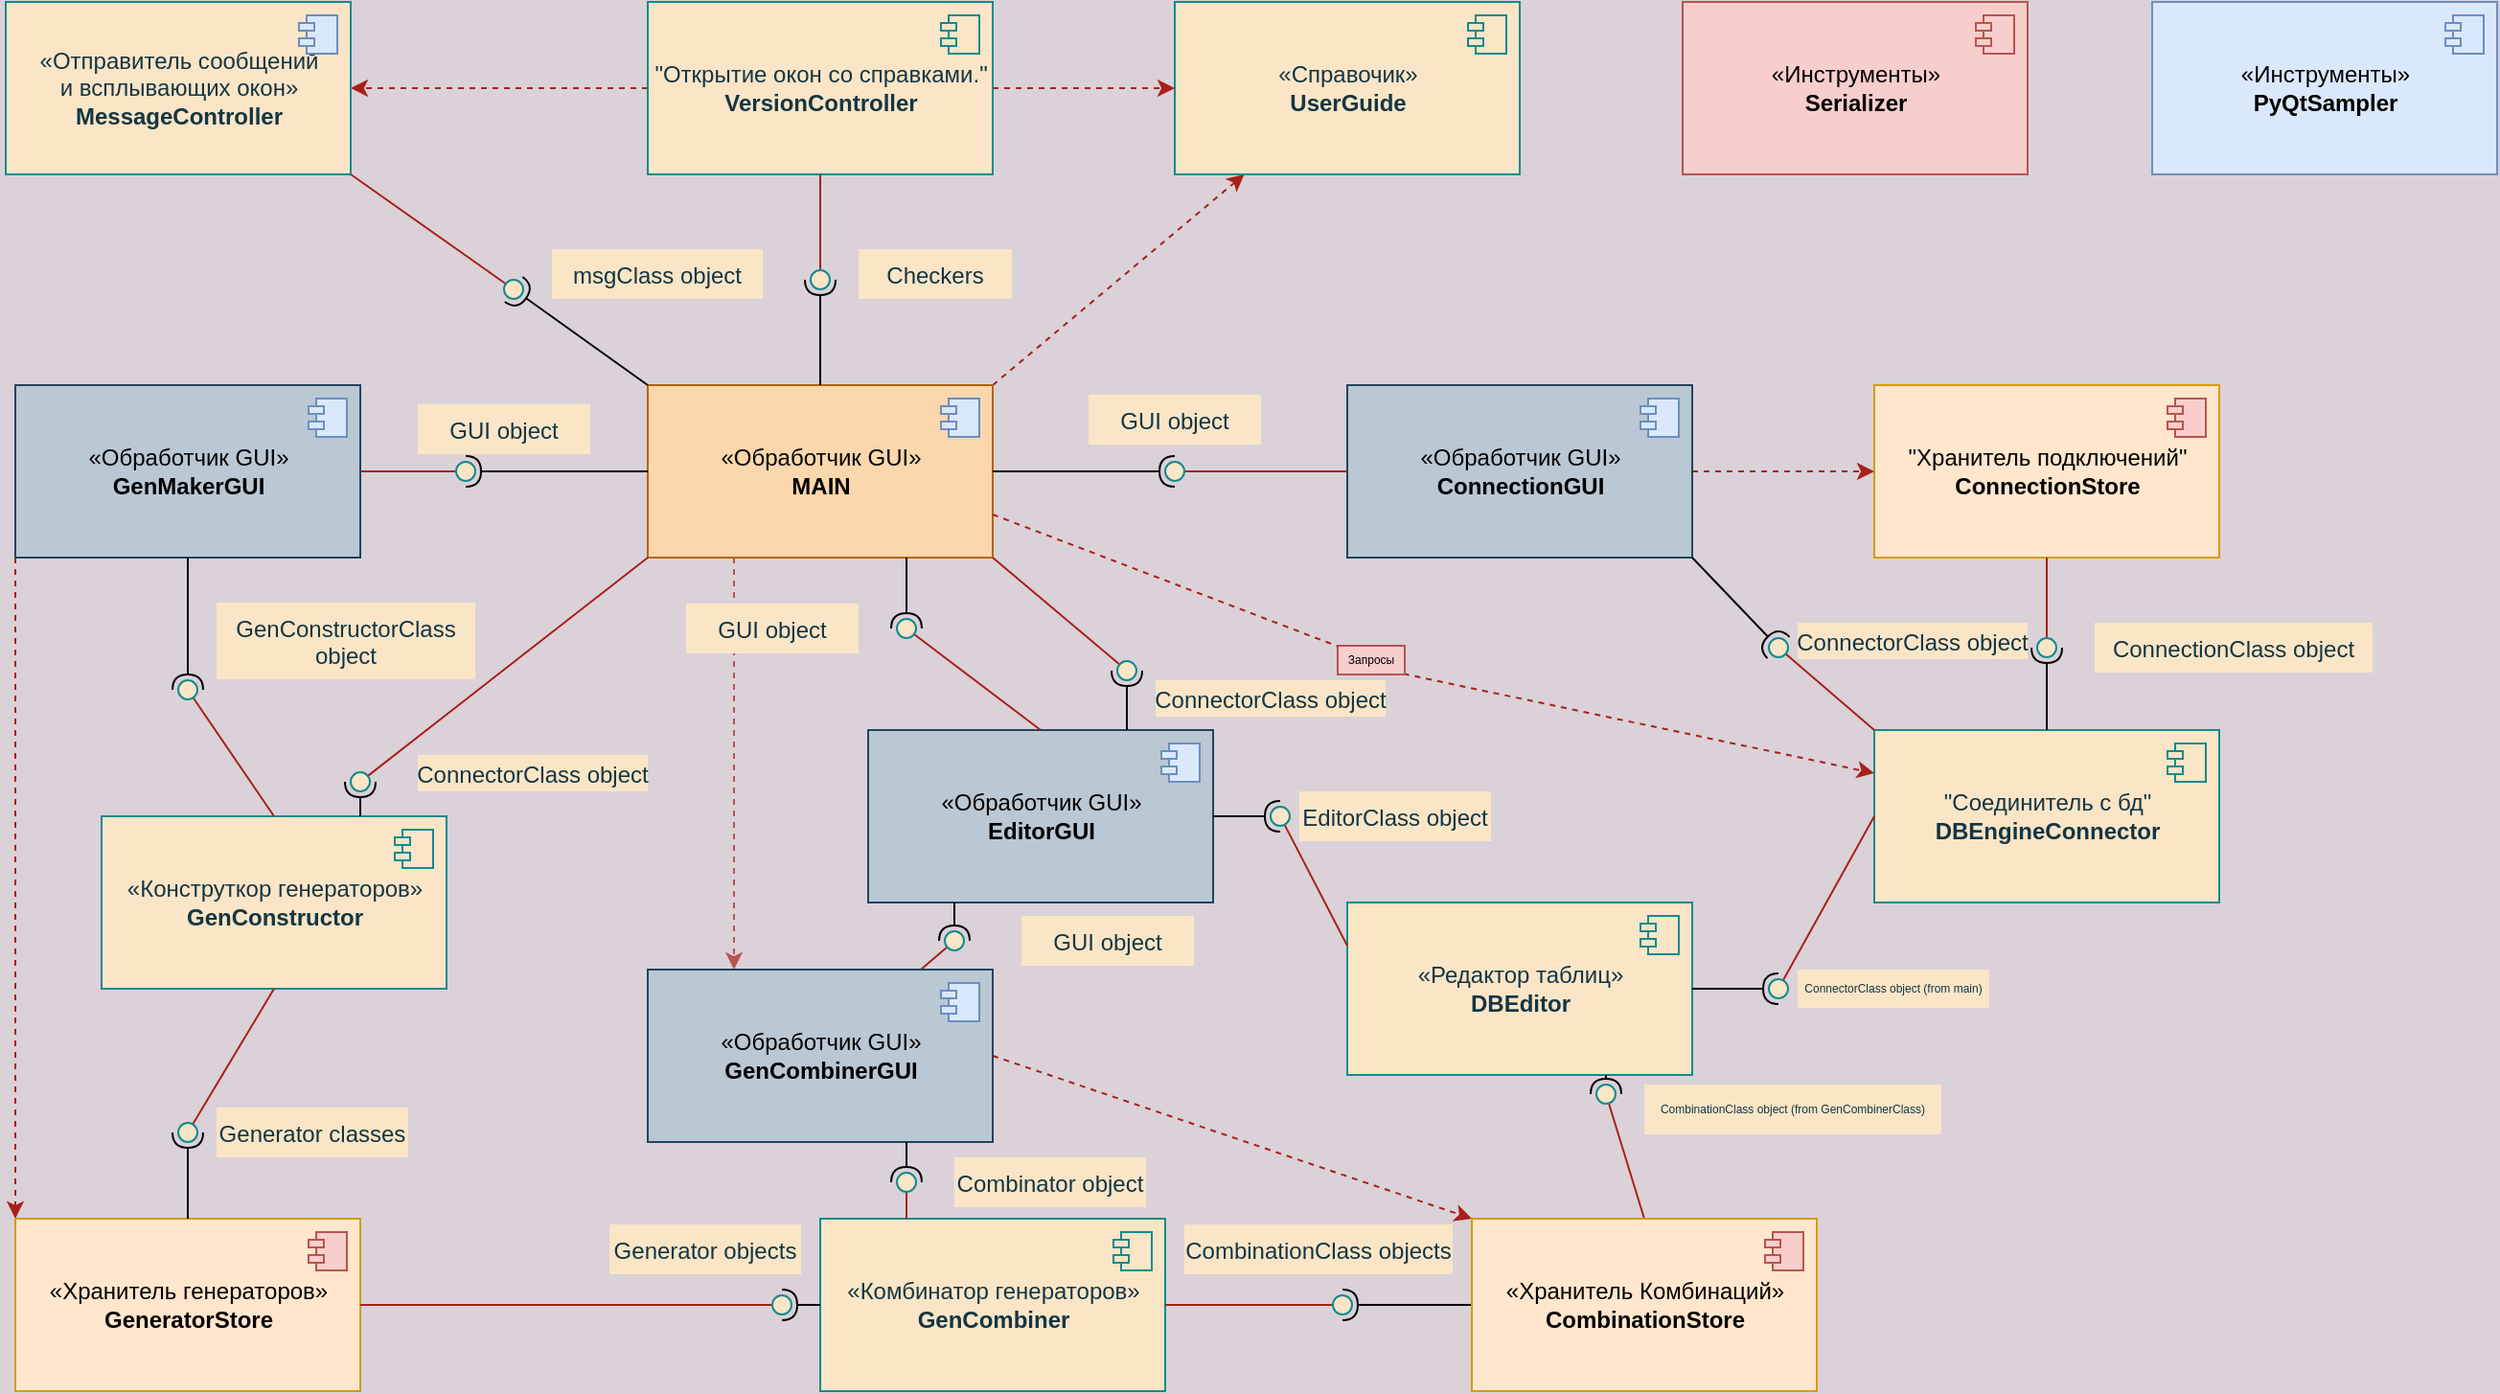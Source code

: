 <mxfile version="19.0.3" type="device"><diagram id="C5RBs43oDa-KdzZeNtuy" name="Page-1"><mxGraphModel dx="2666" dy="911" grid="1" gridSize="5" guides="1" tooltips="1" connect="1" arrows="1" fold="1" page="1" pageScale="1" pageWidth="1169" pageHeight="827" background="#DAD2D8" math="0" shadow="0"><root><mxCell id="WIyWlLk6GJQsqaUBKTNV-0"/><mxCell id="WIyWlLk6GJQsqaUBKTNV-1" parent="WIyWlLk6GJQsqaUBKTNV-0"/><mxCell id="8KWRjLrC3s_CBurPXDUP-26" style="rounded=0;sketch=0;orthogonalLoop=1;jettySize=auto;html=1;exitX=1;exitY=0;exitDx=0;exitDy=0;fontColor=#143642;strokeColor=#A8201A;fillColor=#FAE5C7;dashed=1;" parent="WIyWlLk6GJQsqaUBKTNV-1" source="8KWRjLrC3s_CBurPXDUP-9" target="8KWRjLrC3s_CBurPXDUP-11" edge="1"><mxGeometry relative="1" as="geometry"/></mxCell><mxCell id="gj3i1yjvjjysHVqCglUg-0" style="edgeStyle=orthogonalEdgeStyle;rounded=0;orthogonalLoop=1;jettySize=auto;html=1;exitX=0.25;exitY=1;exitDx=0;exitDy=0;entryX=0.25;entryY=0;entryDx=0;entryDy=0;fontSize=6;fillColor=#f8cecc;strokeColor=#b85450;dashed=1;" edge="1" parent="WIyWlLk6GJQsqaUBKTNV-1" source="8KWRjLrC3s_CBurPXDUP-9" target="8KWRjLrC3s_CBurPXDUP-79"><mxGeometry relative="1" as="geometry"/></mxCell><mxCell id="8KWRjLrC3s_CBurPXDUP-9" value="«Обработчик GUI»&lt;br&gt;&lt;b&gt;MAIN&lt;/b&gt;" style="html=1;dropTarget=0;rounded=0;sketch=0;strokeColor=#b46504;fillColor=#fad7ac;" parent="WIyWlLk6GJQsqaUBKTNV-1" vertex="1"><mxGeometry x="-245" y="655" width="180" height="90" as="geometry"/></mxCell><mxCell id="8KWRjLrC3s_CBurPXDUP-10" value="" style="shape=module;jettyWidth=8;jettyHeight=4;rounded=0;sketch=0;strokeColor=#6c8ebf;fillColor=#dae8fc;" parent="8KWRjLrC3s_CBurPXDUP-9" vertex="1"><mxGeometry x="1" width="20" height="20" relative="1" as="geometry"><mxPoint x="-27" y="7" as="offset"/></mxGeometry></mxCell><mxCell id="8KWRjLrC3s_CBurPXDUP-11" value="«Справочик»&lt;br&gt;&lt;b&gt;UserGuide&lt;/b&gt;" style="html=1;dropTarget=0;rounded=0;sketch=0;fontColor=#143642;strokeColor=#0F8B8D;fillColor=#FAE5C7;" parent="WIyWlLk6GJQsqaUBKTNV-1" vertex="1"><mxGeometry x="30" y="455" width="180" height="90" as="geometry"/></mxCell><mxCell id="8KWRjLrC3s_CBurPXDUP-12" value="" style="shape=module;jettyWidth=8;jettyHeight=4;rounded=0;sketch=0;fontColor=#143642;strokeColor=#0F8B8D;fillColor=#FAE5C7;" parent="8KWRjLrC3s_CBurPXDUP-11" vertex="1"><mxGeometry x="1" width="20" height="20" relative="1" as="geometry"><mxPoint x="-27" y="7" as="offset"/></mxGeometry></mxCell><mxCell id="8KWRjLrC3s_CBurPXDUP-17" style="edgeStyle=orthogonalEdgeStyle;curved=0;rounded=0;sketch=0;orthogonalLoop=1;jettySize=auto;html=1;exitX=1;exitY=0.5;exitDx=0;exitDy=0;fontColor=#143642;strokeColor=#A8201A;fillColor=#FAE5C7;dashed=1;" parent="WIyWlLk6GJQsqaUBKTNV-1" source="8KWRjLrC3s_CBurPXDUP-13" target="8KWRjLrC3s_CBurPXDUP-11" edge="1"><mxGeometry relative="1" as="geometry"/></mxCell><mxCell id="x6K7uP4n8uU-EYq22ysM-18" style="sketch=0;orthogonalLoop=1;jettySize=auto;html=1;exitX=0;exitY=0.5;exitDx=0;exitDy=0;fontColor=#143642;strokeColor=#A8201A;fillColor=#FAE5C7;entryX=1;entryY=0.5;entryDx=0;entryDy=0;dashed=1;" parent="WIyWlLk6GJQsqaUBKTNV-1" source="8KWRjLrC3s_CBurPXDUP-13" target="x6K7uP4n8uU-EYq22ysM-8" edge="1"><mxGeometry relative="1" as="geometry"><mxPoint x="-330" y="520" as="targetPoint"/></mxGeometry></mxCell><mxCell id="8KWRjLrC3s_CBurPXDUP-13" value="&quot;Открытие окон со справками.&quot;&lt;br&gt;&lt;b&gt;VersionController&lt;/b&gt;" style="html=1;dropTarget=0;rounded=0;sketch=0;fontColor=#143642;strokeColor=#0F8B8D;fillColor=#FAE5C7;" parent="WIyWlLk6GJQsqaUBKTNV-1" vertex="1"><mxGeometry x="-245" y="455" width="180" height="90" as="geometry"/></mxCell><mxCell id="8KWRjLrC3s_CBurPXDUP-14" value="" style="shape=module;jettyWidth=8;jettyHeight=4;rounded=0;sketch=0;fontColor=#143642;strokeColor=#0F8B8D;fillColor=#FAE5C7;" parent="8KWRjLrC3s_CBurPXDUP-13" vertex="1"><mxGeometry x="1" width="20" height="20" relative="1" as="geometry"><mxPoint x="-27" y="7" as="offset"/></mxGeometry></mxCell><mxCell id="8KWRjLrC3s_CBurPXDUP-15" value="&quot;Хранитель подключений&quot;&lt;br&gt;&lt;b&gt;ConnectionStore&lt;/b&gt;" style="html=1;dropTarget=0;rounded=0;sketch=0;strokeColor=#d79b00;fillColor=#ffe6cc;" parent="WIyWlLk6GJQsqaUBKTNV-1" vertex="1"><mxGeometry x="395" y="655" width="180" height="90" as="geometry"/></mxCell><mxCell id="8KWRjLrC3s_CBurPXDUP-16" value="" style="shape=module;jettyWidth=8;jettyHeight=4;rounded=0;sketch=0;strokeColor=#b85450;fillColor=#f8cecc;" parent="8KWRjLrC3s_CBurPXDUP-15" vertex="1"><mxGeometry x="1" width="20" height="20" relative="1" as="geometry"><mxPoint x="-27" y="7" as="offset"/></mxGeometry></mxCell><mxCell id="8KWRjLrC3s_CBurPXDUP-22" value="" style="rounded=0;orthogonalLoop=1;jettySize=auto;html=1;endArrow=none;endFill=0;sketch=0;sourcePerimeterSpacing=0;targetPerimeterSpacing=0;fontColor=#143642;strokeColor=#A8201A;fillColor=#FAE5C7;curved=0;exitX=0.5;exitY=1;exitDx=0;exitDy=0;" parent="WIyWlLk6GJQsqaUBKTNV-1" source="8KWRjLrC3s_CBurPXDUP-13" target="8KWRjLrC3s_CBurPXDUP-24" edge="1"><mxGeometry relative="1" as="geometry"><mxPoint x="-180" y="590" as="sourcePoint"/></mxGeometry></mxCell><mxCell id="8KWRjLrC3s_CBurPXDUP-23" value="" style="rounded=0;orthogonalLoop=1;jettySize=auto;html=1;endArrow=halfCircle;endFill=0;entryX=0.5;entryY=0.5;endSize=6;strokeWidth=1;sketch=0;fontColor=#143642;fillColor=#FAE5C7;curved=0;" parent="WIyWlLk6GJQsqaUBKTNV-1" source="8KWRjLrC3s_CBurPXDUP-9" target="8KWRjLrC3s_CBurPXDUP-24" edge="1"><mxGeometry relative="1" as="geometry"><mxPoint x="-140" y="590" as="sourcePoint"/></mxGeometry></mxCell><mxCell id="8KWRjLrC3s_CBurPXDUP-24" value="" style="ellipse;whiteSpace=wrap;html=1;align=center;aspect=fixed;resizable=0;points=[];outlineConnect=0;sketch=0;rounded=0;fontColor=#143642;strokeColor=#0F8B8D;fillColor=#FAE5C7;" parent="WIyWlLk6GJQsqaUBKTNV-1" vertex="1"><mxGeometry x="-160" y="595" width="10" height="10" as="geometry"/></mxCell><mxCell id="8KWRjLrC3s_CBurPXDUP-25" value="Checkers" style="text;align=center;fontStyle=0;verticalAlign=middle;spacingLeft=3;spacingRight=3;strokeColor=none;rotatable=0;points=[[0,0.5],[1,0.5]];portConstraint=eastwest;rounded=0;sketch=0;fontColor=#143642;fillColor=#FAE5C7;" parent="WIyWlLk6GJQsqaUBKTNV-1" vertex="1"><mxGeometry x="-135" y="584" width="80" height="26" as="geometry"/></mxCell><mxCell id="8KWRjLrC3s_CBurPXDUP-30" value="ConnectionClass object" style="text;align=center;fontStyle=0;verticalAlign=middle;spacingLeft=3;spacingRight=3;strokeColor=none;rotatable=0;points=[[0,0.5],[1,0.5]];portConstraint=eastwest;rounded=0;sketch=0;fontColor=#143642;fillColor=#FAE5C7;" parent="WIyWlLk6GJQsqaUBKTNV-1" vertex="1"><mxGeometry x="510" y="779" width="145" height="26" as="geometry"/></mxCell><mxCell id="8KWRjLrC3s_CBurPXDUP-31" value="&quot;Соединитель с бд&quot;&lt;br&gt;&lt;b&gt;DBEngineConnector&lt;br&gt;&lt;/b&gt;" style="html=1;dropTarget=0;rounded=0;sketch=0;fontColor=#143642;strokeColor=#0F8B8D;fillColor=#FAE5C7;" parent="WIyWlLk6GJQsqaUBKTNV-1" vertex="1"><mxGeometry x="395" y="835" width="180" height="90" as="geometry"/></mxCell><mxCell id="8KWRjLrC3s_CBurPXDUP-32" value="" style="shape=module;jettyWidth=8;jettyHeight=4;rounded=0;sketch=0;fontColor=#143642;strokeColor=#0F8B8D;fillColor=#FAE5C7;" parent="8KWRjLrC3s_CBurPXDUP-31" vertex="1"><mxGeometry x="1" width="20" height="20" relative="1" as="geometry"><mxPoint x="-27" y="7" as="offset"/></mxGeometry></mxCell><mxCell id="8KWRjLrC3s_CBurPXDUP-42" style="edgeStyle=none;shape=connector;rounded=0;sketch=0;orthogonalLoop=1;jettySize=auto;html=1;exitX=1;exitY=0.5;exitDx=0;exitDy=0;labelBackgroundColor=default;fontFamily=Helvetica;fontSize=11;fontColor=#143642;endArrow=classic;strokeColor=#A8201A;fillColor=#FAE5C7;dashed=1;" parent="WIyWlLk6GJQsqaUBKTNV-1" source="8KWRjLrC3s_CBurPXDUP-34" target="8KWRjLrC3s_CBurPXDUP-15" edge="1"><mxGeometry relative="1" as="geometry"/></mxCell><mxCell id="8KWRjLrC3s_CBurPXDUP-34" value="«Обработчик GUI»&lt;br&gt;&lt;b&gt;ConnectionGUI&lt;/b&gt;" style="html=1;dropTarget=0;rounded=0;sketch=0;strokeColor=#23445d;fillColor=#bac8d3;" parent="WIyWlLk6GJQsqaUBKTNV-1" vertex="1"><mxGeometry x="120" y="655" width="180" height="90" as="geometry"/></mxCell><mxCell id="8KWRjLrC3s_CBurPXDUP-35" value="" style="shape=module;jettyWidth=8;jettyHeight=4;rounded=0;sketch=0;strokeColor=#6c8ebf;fillColor=#dae8fc;" parent="8KWRjLrC3s_CBurPXDUP-34" vertex="1"><mxGeometry x="1" width="20" height="20" relative="1" as="geometry"><mxPoint x="-27" y="7" as="offset"/></mxGeometry></mxCell><mxCell id="8KWRjLrC3s_CBurPXDUP-39" value="" style="rounded=0;orthogonalLoop=1;jettySize=auto;html=1;endArrow=none;endFill=0;sketch=0;sourcePerimeterSpacing=0;targetPerimeterSpacing=0;labelBackgroundColor=default;fontFamily=Helvetica;fontSize=11;fontColor=#143642;strokeColor=#A8201A;fillColor=#FAE5C7;shape=connector;exitX=0.5;exitY=1;exitDx=0;exitDy=0;" parent="WIyWlLk6GJQsqaUBKTNV-1" source="8KWRjLrC3s_CBurPXDUP-15" target="8KWRjLrC3s_CBurPXDUP-41" edge="1"><mxGeometry relative="1" as="geometry"><mxPoint x="460" y="790" as="sourcePoint"/></mxGeometry></mxCell><mxCell id="8KWRjLrC3s_CBurPXDUP-40" value="" style="rounded=0;orthogonalLoop=1;jettySize=auto;html=1;endArrow=halfCircle;endFill=0;entryX=0.5;entryY=0.5;endSize=6;strokeWidth=1;sketch=0;labelBackgroundColor=default;fontFamily=Helvetica;fontSize=11;fontColor=#143642;fillColor=#FAE5C7;shape=connector;exitX=0.5;exitY=0;exitDx=0;exitDy=0;" parent="WIyWlLk6GJQsqaUBKTNV-1" source="8KWRjLrC3s_CBurPXDUP-31" target="8KWRjLrC3s_CBurPXDUP-41" edge="1"><mxGeometry relative="1" as="geometry"><mxPoint x="505" y="792" as="sourcePoint"/></mxGeometry></mxCell><mxCell id="8KWRjLrC3s_CBurPXDUP-41" value="" style="ellipse;whiteSpace=wrap;html=1;align=center;aspect=fixed;resizable=0;points=[];outlineConnect=0;sketch=0;rounded=0;fontFamily=Helvetica;fontSize=11;fontColor=#143642;strokeColor=#0F8B8D;fillColor=#FAE5C7;" parent="WIyWlLk6GJQsqaUBKTNV-1" vertex="1"><mxGeometry x="480" y="787" width="10" height="10" as="geometry"/></mxCell><mxCell id="8KWRjLrC3s_CBurPXDUP-43" value="" style="rounded=0;orthogonalLoop=1;jettySize=auto;html=1;endArrow=none;endFill=0;sketch=0;sourcePerimeterSpacing=0;targetPerimeterSpacing=0;labelBackgroundColor=default;fontFamily=Helvetica;fontSize=11;fontColor=#143642;strokeColor=#A8201A;fillColor=#FAE5C7;shape=connector;exitX=0;exitY=0;exitDx=0;exitDy=0;" parent="WIyWlLk6GJQsqaUBKTNV-1" source="8KWRjLrC3s_CBurPXDUP-31" target="8KWRjLrC3s_CBurPXDUP-45" edge="1"><mxGeometry relative="1" as="geometry"><mxPoint x="310" y="880" as="sourcePoint"/></mxGeometry></mxCell><mxCell id="8KWRjLrC3s_CBurPXDUP-44" value="" style="rounded=0;orthogonalLoop=1;jettySize=auto;html=1;endArrow=halfCircle;endFill=0;entryX=0.5;entryY=0.5;endSize=6;strokeWidth=1;sketch=0;labelBackgroundColor=default;fontFamily=Helvetica;fontSize=11;fontColor=#143642;fillColor=#FAE5C7;shape=connector;exitX=1;exitY=1;exitDx=0;exitDy=0;" parent="WIyWlLk6GJQsqaUBKTNV-1" source="8KWRjLrC3s_CBurPXDUP-34" target="8KWRjLrC3s_CBurPXDUP-45" edge="1"><mxGeometry relative="1" as="geometry"><mxPoint x="310" y="840" as="sourcePoint"/></mxGeometry></mxCell><mxCell id="8KWRjLrC3s_CBurPXDUP-45" value="" style="ellipse;whiteSpace=wrap;html=1;align=center;aspect=fixed;resizable=0;points=[];outlineConnect=0;sketch=0;rounded=0;fontFamily=Helvetica;fontSize=11;fontColor=#143642;strokeColor=#0F8B8D;fillColor=#FAE5C7;" parent="WIyWlLk6GJQsqaUBKTNV-1" vertex="1"><mxGeometry x="340" y="787" width="10" height="10" as="geometry"/></mxCell><mxCell id="8KWRjLrC3s_CBurPXDUP-46" value="ConnectorClass object" style="text;align=center;fontStyle=0;verticalAlign=middle;spacingLeft=3;spacingRight=3;strokeColor=none;rotatable=0;points=[[0,0.5],[1,0.5]];portConstraint=eastwest;rounded=0;sketch=0;fontColor=#143642;fillColor=#FAE5C7;" parent="WIyWlLk6GJQsqaUBKTNV-1" vertex="1"><mxGeometry x="355" y="779" width="120" height="19" as="geometry"/></mxCell><mxCell id="8KWRjLrC3s_CBurPXDUP-47" value="" style="rounded=0;orthogonalLoop=1;jettySize=auto;html=1;endArrow=none;endFill=0;sketch=0;sourcePerimeterSpacing=0;targetPerimeterSpacing=0;labelBackgroundColor=default;fontFamily=Helvetica;fontSize=11;fontColor=#143642;strokeColor=#A8201A;fillColor=#FAE5C7;shape=connector;exitX=0;exitY=0.5;exitDx=0;exitDy=0;" parent="WIyWlLk6GJQsqaUBKTNV-1" source="8KWRjLrC3s_CBurPXDUP-34" target="8KWRjLrC3s_CBurPXDUP-49" edge="1"><mxGeometry relative="1" as="geometry"><mxPoint x="85" y="705" as="sourcePoint"/></mxGeometry></mxCell><mxCell id="8KWRjLrC3s_CBurPXDUP-48" value="" style="rounded=0;orthogonalLoop=1;jettySize=auto;html=1;endArrow=halfCircle;endFill=0;entryX=0.5;entryY=0.5;endSize=6;strokeWidth=1;sketch=0;labelBackgroundColor=default;fontFamily=Helvetica;fontSize=11;fontColor=#143642;fillColor=#FAE5C7;shape=connector;exitX=1;exitY=0.5;exitDx=0;exitDy=0;" parent="WIyWlLk6GJQsqaUBKTNV-1" source="8KWRjLrC3s_CBurPXDUP-9" target="8KWRjLrC3s_CBurPXDUP-49" edge="1"><mxGeometry relative="1" as="geometry"><mxPoint x="-35" y="695" as="sourcePoint"/></mxGeometry></mxCell><mxCell id="8KWRjLrC3s_CBurPXDUP-49" value="" style="ellipse;whiteSpace=wrap;html=1;align=center;aspect=fixed;resizable=0;points=[];outlineConnect=0;sketch=0;rounded=0;fontFamily=Helvetica;fontSize=11;fontColor=#143642;strokeColor=#0F8B8D;fillColor=#FAE5C7;" parent="WIyWlLk6GJQsqaUBKTNV-1" vertex="1"><mxGeometry x="25" y="695" width="10" height="10" as="geometry"/></mxCell><mxCell id="8KWRjLrC3s_CBurPXDUP-50" value="GUI object" style="text;align=center;fontStyle=0;verticalAlign=middle;spacingLeft=3;spacingRight=3;strokeColor=none;rotatable=0;points=[[0,0.5],[1,0.5]];portConstraint=eastwest;rounded=0;sketch=0;fontColor=#143642;fillColor=#FAE5C7;" parent="WIyWlLk6GJQsqaUBKTNV-1" vertex="1"><mxGeometry x="-15" y="660" width="90" height="26" as="geometry"/></mxCell><mxCell id="8KWRjLrC3s_CBurPXDUP-141" style="edgeStyle=none;rounded=0;sketch=0;orthogonalLoop=1;jettySize=auto;html=1;exitX=0.981;exitY=0.978;exitDx=0;exitDy=0;entryX=0;entryY=0.25;entryDx=0;entryDy=0;dashed=1;labelBackgroundColor=default;fontFamily=Helvetica;fontSize=6;fontColor=#143642;startArrow=none;startFill=0;endArrow=classic;endFill=1;strokeColor=#A8201A;fillColor=#FAE5C7;exitPerimeter=0;" parent="WIyWlLk6GJQsqaUBKTNV-1" source="8KWRjLrC3s_CBurPXDUP-143" target="8KWRjLrC3s_CBurPXDUP-31" edge="1"><mxGeometry relative="1" as="geometry"/></mxCell><mxCell id="8KWRjLrC3s_CBurPXDUP-53" value="«Обработчик GUI»&lt;br&gt;&lt;b&gt;EditorGUI&lt;/b&gt;" style="html=1;dropTarget=0;rounded=0;sketch=0;strokeColor=#23445d;fillColor=#bac8d3;" parent="WIyWlLk6GJQsqaUBKTNV-1" vertex="1"><mxGeometry x="-130" y="835" width="180" height="90" as="geometry"/></mxCell><mxCell id="8KWRjLrC3s_CBurPXDUP-54" value="" style="shape=module;jettyWidth=8;jettyHeight=4;rounded=0;sketch=0;strokeColor=#6c8ebf;fillColor=#dae8fc;" parent="8KWRjLrC3s_CBurPXDUP-53" vertex="1"><mxGeometry x="1" width="20" height="20" relative="1" as="geometry"><mxPoint x="-27" y="7" as="offset"/></mxGeometry></mxCell><mxCell id="8KWRjLrC3s_CBurPXDUP-55" value="«Редактор таблиц»&lt;br&gt;&lt;b&gt;DBEditor&lt;/b&gt;" style="html=1;dropTarget=0;rounded=0;sketch=0;fontColor=#143642;strokeColor=#0F8B8D;fillColor=#FAE5C7;" parent="WIyWlLk6GJQsqaUBKTNV-1" vertex="1"><mxGeometry x="120" y="925" width="180" height="90" as="geometry"/></mxCell><mxCell id="8KWRjLrC3s_CBurPXDUP-56" value="" style="shape=module;jettyWidth=8;jettyHeight=4;rounded=0;sketch=0;fontColor=#143642;strokeColor=#0F8B8D;fillColor=#FAE5C7;" parent="8KWRjLrC3s_CBurPXDUP-55" vertex="1"><mxGeometry x="1" width="20" height="20" relative="1" as="geometry"><mxPoint x="-27" y="7" as="offset"/></mxGeometry></mxCell><mxCell id="8KWRjLrC3s_CBurPXDUP-58" value="" style="rounded=0;orthogonalLoop=1;jettySize=auto;html=1;endArrow=none;endFill=0;sketch=0;sourcePerimeterSpacing=0;targetPerimeterSpacing=0;labelBackgroundColor=default;fontFamily=Helvetica;fontSize=11;fontColor=#143642;strokeColor=#A8201A;fillColor=#FAE5C7;shape=connector;exitX=0;exitY=0.5;exitDx=0;exitDy=0;" parent="WIyWlLk6GJQsqaUBKTNV-1" source="8KWRjLrC3s_CBurPXDUP-31" target="8KWRjLrC3s_CBurPXDUP-60" edge="1"><mxGeometry relative="1" as="geometry"><mxPoint x="295" y="880" as="sourcePoint"/></mxGeometry></mxCell><mxCell id="8KWRjLrC3s_CBurPXDUP-59" value="" style="rounded=0;orthogonalLoop=1;jettySize=auto;html=1;endArrow=halfCircle;endFill=0;entryX=0.5;entryY=0.5;endSize=6;strokeWidth=1;sketch=0;labelBackgroundColor=default;fontFamily=Helvetica;fontSize=11;fontColor=#143642;fillColor=#FAE5C7;shape=connector;exitX=1;exitY=0.5;exitDx=0;exitDy=0;" parent="WIyWlLk6GJQsqaUBKTNV-1" source="8KWRjLrC3s_CBurPXDUP-55" target="8KWRjLrC3s_CBurPXDUP-60" edge="1"><mxGeometry relative="1" as="geometry"><mxPoint x="335" y="880" as="sourcePoint"/></mxGeometry></mxCell><mxCell id="8KWRjLrC3s_CBurPXDUP-60" value="" style="ellipse;whiteSpace=wrap;html=1;align=center;aspect=fixed;resizable=0;points=[];outlineConnect=0;sketch=0;rounded=0;fontFamily=Helvetica;fontSize=11;fontColor=#143642;strokeColor=#0F8B8D;fillColor=#FAE5C7;" parent="WIyWlLk6GJQsqaUBKTNV-1" vertex="1"><mxGeometry x="340" y="965" width="10" height="10" as="geometry"/></mxCell><mxCell id="8KWRjLrC3s_CBurPXDUP-61" value="ConnectorClass object (from main)" style="text;align=center;fontStyle=0;verticalAlign=middle;spacingLeft=3;spacingRight=3;strokeColor=none;rotatable=0;points=[[0,0.5],[1,0.5]];portConstraint=eastwest;rounded=0;sketch=0;fontColor=#143642;fillColor=#FAE5C7;fontSize=6;" parent="WIyWlLk6GJQsqaUBKTNV-1" vertex="1"><mxGeometry x="355" y="960" width="100" height="20" as="geometry"/></mxCell><mxCell id="8KWRjLrC3s_CBurPXDUP-62" value="" style="rounded=0;orthogonalLoop=1;jettySize=auto;html=1;endArrow=none;endFill=0;sketch=0;sourcePerimeterSpacing=0;targetPerimeterSpacing=0;labelBackgroundColor=default;fontFamily=Helvetica;fontSize=11;fontColor=#143642;strokeColor=#A8201A;fillColor=#FAE5C7;shape=connector;exitX=0;exitY=0.25;exitDx=0;exitDy=0;" parent="WIyWlLk6GJQsqaUBKTNV-1" source="8KWRjLrC3s_CBurPXDUP-55" target="8KWRjLrC3s_CBurPXDUP-64" edge="1"><mxGeometry relative="1" as="geometry"><mxPoint x="70" y="875" as="sourcePoint"/></mxGeometry></mxCell><mxCell id="8KWRjLrC3s_CBurPXDUP-63" value="" style="rounded=0;orthogonalLoop=1;jettySize=auto;html=1;endArrow=halfCircle;endFill=0;entryX=0.5;entryY=0.5;endSize=6;strokeWidth=1;sketch=0;labelBackgroundColor=default;fontFamily=Helvetica;fontSize=11;fontColor=#143642;fillColor=#FAE5C7;shape=connector;exitX=1;exitY=0.5;exitDx=0;exitDy=0;" parent="WIyWlLk6GJQsqaUBKTNV-1" source="8KWRjLrC3s_CBurPXDUP-53" target="8KWRjLrC3s_CBurPXDUP-64" edge="1"><mxGeometry relative="1" as="geometry"><mxPoint x="-65" y="890" as="sourcePoint"/></mxGeometry></mxCell><mxCell id="8KWRjLrC3s_CBurPXDUP-64" value="" style="ellipse;whiteSpace=wrap;html=1;align=center;aspect=fixed;resizable=0;points=[];outlineConnect=0;sketch=0;rounded=0;fontFamily=Helvetica;fontSize=11;fontColor=#143642;strokeColor=#0F8B8D;fillColor=#FAE5C7;" parent="WIyWlLk6GJQsqaUBKTNV-1" vertex="1"><mxGeometry x="80" y="875" width="10" height="10" as="geometry"/></mxCell><mxCell id="8KWRjLrC3s_CBurPXDUP-65" value="EditorClass object" style="text;align=center;fontStyle=0;verticalAlign=middle;spacingLeft=3;spacingRight=3;strokeColor=none;rotatable=0;points=[[0,0.5],[1,0.5]];portConstraint=eastwest;rounded=0;sketch=0;fontColor=#143642;fillColor=#FAE5C7;" parent="WIyWlLk6GJQsqaUBKTNV-1" vertex="1"><mxGeometry x="95" y="867" width="100" height="26" as="geometry"/></mxCell><mxCell id="8KWRjLrC3s_CBurPXDUP-66" value="" style="rounded=0;orthogonalLoop=1;jettySize=auto;html=1;endArrow=none;endFill=0;sketch=0;sourcePerimeterSpacing=0;targetPerimeterSpacing=0;labelBackgroundColor=default;fontFamily=Helvetica;fontSize=6;fontColor=#143642;strokeColor=#A8201A;fillColor=#FAE5C7;shape=connector;exitX=0.5;exitY=0;exitDx=0;exitDy=0;" parent="WIyWlLk6GJQsqaUBKTNV-1" source="8KWRjLrC3s_CBurPXDUP-53" target="8KWRjLrC3s_CBurPXDUP-68" edge="1"><mxGeometry relative="1" as="geometry"><mxPoint x="-180" y="792" as="sourcePoint"/></mxGeometry></mxCell><mxCell id="8KWRjLrC3s_CBurPXDUP-67" value="" style="rounded=0;orthogonalLoop=1;jettySize=auto;html=1;endArrow=halfCircle;endFill=0;entryX=0.5;entryY=0.5;endSize=6;strokeWidth=1;sketch=0;labelBackgroundColor=default;fontFamily=Helvetica;fontSize=6;fontColor=#143642;fillColor=#FAE5C7;shape=connector;exitX=0.75;exitY=1;exitDx=0;exitDy=0;" parent="WIyWlLk6GJQsqaUBKTNV-1" source="8KWRjLrC3s_CBurPXDUP-9" target="8KWRjLrC3s_CBurPXDUP-68" edge="1"><mxGeometry relative="1" as="geometry"><mxPoint x="-140" y="792" as="sourcePoint"/></mxGeometry></mxCell><mxCell id="8KWRjLrC3s_CBurPXDUP-68" value="" style="ellipse;whiteSpace=wrap;html=1;align=center;aspect=fixed;resizable=0;points=[];outlineConnect=0;sketch=0;rounded=0;fontFamily=Helvetica;fontSize=6;fontColor=#143642;strokeColor=#0F8B8D;fillColor=#FAE5C7;" parent="WIyWlLk6GJQsqaUBKTNV-1" vertex="1"><mxGeometry x="-115" y="777" width="10" height="10" as="geometry"/></mxCell><mxCell id="8KWRjLrC3s_CBurPXDUP-69" value="GUI object" style="text;align=center;fontStyle=0;verticalAlign=middle;spacingLeft=3;spacingRight=3;strokeColor=none;rotatable=0;points=[[0,0.5],[1,0.5]];portConstraint=eastwest;rounded=0;sketch=0;fontColor=#143642;fillColor=#FAE5C7;" parent="WIyWlLk6GJQsqaUBKTNV-1" vertex="1"><mxGeometry x="-225" y="769" width="90" height="26" as="geometry"/></mxCell><mxCell id="8KWRjLrC3s_CBurPXDUP-73" value="" style="rounded=0;orthogonalLoop=1;jettySize=auto;html=1;endArrow=none;endFill=0;sketch=0;sourcePerimeterSpacing=0;targetPerimeterSpacing=0;labelBackgroundColor=default;fontFamily=Helvetica;fontSize=6;fontColor=#143642;strokeColor=#A8201A;fillColor=#FAE5C7;shape=connector;" parent="WIyWlLk6GJQsqaUBKTNV-1" source="8KWRjLrC3s_CBurPXDUP-79" target="8KWRjLrC3s_CBurPXDUP-75" edge="1"><mxGeometry relative="1" as="geometry"><mxPoint x="-400" y="725" as="sourcePoint"/></mxGeometry></mxCell><mxCell id="8KWRjLrC3s_CBurPXDUP-74" value="" style="rounded=0;orthogonalLoop=1;jettySize=auto;html=1;endArrow=halfCircle;endFill=0;entryX=0.5;entryY=0.5;endSize=6;strokeWidth=1;sketch=0;labelBackgroundColor=default;fontFamily=Helvetica;fontSize=6;fontColor=#143642;fillColor=#FAE5C7;shape=connector;exitX=0.25;exitY=1;exitDx=0;exitDy=0;" parent="WIyWlLk6GJQsqaUBKTNV-1" source="8KWRjLrC3s_CBurPXDUP-53" target="8KWRjLrC3s_CBurPXDUP-75" edge="1"><mxGeometry relative="1" as="geometry"><mxPoint x="-355" y="710" as="sourcePoint"/></mxGeometry></mxCell><mxCell id="8KWRjLrC3s_CBurPXDUP-75" value="" style="ellipse;whiteSpace=wrap;html=1;align=center;aspect=fixed;resizable=0;points=[];outlineConnect=0;sketch=0;rounded=0;fontFamily=Helvetica;fontSize=6;fontColor=#143642;strokeColor=#0F8B8D;fillColor=#FAE5C7;" parent="WIyWlLk6GJQsqaUBKTNV-1" vertex="1"><mxGeometry x="-90" y="940" width="10" height="10" as="geometry"/></mxCell><mxCell id="8KWRjLrC3s_CBurPXDUP-140" style="edgeStyle=none;rounded=0;sketch=0;orthogonalLoop=1;jettySize=auto;html=1;exitX=0;exitY=1;exitDx=0;exitDy=0;entryX=0;entryY=0;entryDx=0;entryDy=0;labelBackgroundColor=default;fontFamily=Helvetica;fontSize=6;fontColor=#143642;startArrow=none;startFill=0;endArrow=classic;endFill=1;strokeColor=#A8201A;fillColor=#FAE5C7;dashed=1;" parent="WIyWlLk6GJQsqaUBKTNV-1" source="8KWRjLrC3s_CBurPXDUP-77" target="8KWRjLrC3s_CBurPXDUP-99" edge="1"><mxGeometry relative="1" as="geometry"/></mxCell><mxCell id="8KWRjLrC3s_CBurPXDUP-77" value="«Обработчик GUI»&lt;br&gt;&lt;b&gt;GenMakerGUI&lt;/b&gt;" style="html=1;dropTarget=0;rounded=0;sketch=0;strokeColor=#23445d;fillColor=#bac8d3;" parent="WIyWlLk6GJQsqaUBKTNV-1" vertex="1"><mxGeometry x="-575" y="655" width="180" height="90" as="geometry"/></mxCell><mxCell id="8KWRjLrC3s_CBurPXDUP-78" value="" style="shape=module;jettyWidth=8;jettyHeight=4;rounded=0;sketch=0;strokeColor=#6c8ebf;fillColor=#dae8fc;" parent="8KWRjLrC3s_CBurPXDUP-77" vertex="1"><mxGeometry x="1" width="20" height="20" relative="1" as="geometry"><mxPoint x="-27" y="7" as="offset"/></mxGeometry></mxCell><mxCell id="8KWRjLrC3s_CBurPXDUP-148" style="edgeStyle=none;rounded=0;sketch=0;orthogonalLoop=1;jettySize=auto;html=1;exitX=1;exitY=0.5;exitDx=0;exitDy=0;entryX=0;entryY=0;entryDx=0;entryDy=0;dashed=1;labelBackgroundColor=default;fontFamily=Helvetica;fontSize=6;fontColor=#143642;startArrow=none;startFill=0;endArrow=classic;endFill=1;strokeColor=#A8201A;fillColor=#FAE5C7;" parent="WIyWlLk6GJQsqaUBKTNV-1" source="8KWRjLrC3s_CBurPXDUP-79" target="8KWRjLrC3s_CBurPXDUP-146" edge="1"><mxGeometry relative="1" as="geometry"/></mxCell><mxCell id="8KWRjLrC3s_CBurPXDUP-79" value="«Обработчик GUI»&lt;br&gt;&lt;b&gt;GenCombinerGUI&lt;/b&gt;" style="html=1;dropTarget=0;rounded=0;sketch=0;strokeColor=#23445d;fillColor=#bac8d3;" parent="WIyWlLk6GJQsqaUBKTNV-1" vertex="1"><mxGeometry x="-245" y="960" width="180" height="90" as="geometry"/></mxCell><mxCell id="8KWRjLrC3s_CBurPXDUP-80" value="" style="shape=module;jettyWidth=8;jettyHeight=4;rounded=0;sketch=0;strokeColor=#6c8ebf;fillColor=#dae8fc;" parent="8KWRjLrC3s_CBurPXDUP-79" vertex="1"><mxGeometry x="1" width="20" height="20" relative="1" as="geometry"><mxPoint x="-27" y="7" as="offset"/></mxGeometry></mxCell><mxCell id="8KWRjLrC3s_CBurPXDUP-82" value="«Комбинатор генераторов»&lt;br&gt;&lt;b&gt;GenCombiner&lt;/b&gt;" style="html=1;dropTarget=0;rounded=0;sketch=0;fontColor=#143642;strokeColor=#0F8B8D;fillColor=#FAE5C7;" parent="WIyWlLk6GJQsqaUBKTNV-1" vertex="1"><mxGeometry x="-155" y="1090" width="180" height="90" as="geometry"/></mxCell><mxCell id="8KWRjLrC3s_CBurPXDUP-83" value="" style="shape=module;jettyWidth=8;jettyHeight=4;rounded=0;sketch=0;fontColor=#143642;strokeColor=#0F8B8D;fillColor=#FAE5C7;" parent="8KWRjLrC3s_CBurPXDUP-82" vertex="1"><mxGeometry x="1" width="20" height="20" relative="1" as="geometry"><mxPoint x="-27" y="7" as="offset"/></mxGeometry></mxCell><mxCell id="8KWRjLrC3s_CBurPXDUP-89" value="Generator objects" style="text;align=center;fontStyle=0;verticalAlign=middle;spacingLeft=3;spacingRight=3;strokeColor=none;rotatable=0;points=[[0,0.5],[1,0.5]];portConstraint=eastwest;rounded=0;sketch=0;fontColor=#143642;fillColor=#FAE5C7;" parent="WIyWlLk6GJQsqaUBKTNV-1" vertex="1"><mxGeometry x="-265" y="1093" width="100" height="26" as="geometry"/></mxCell><mxCell id="8KWRjLrC3s_CBurPXDUP-93" value="CombinationClass object (from GenCombinerClass)" style="text;align=center;fontStyle=0;verticalAlign=middle;spacingLeft=3;spacingRight=3;strokeColor=none;rotatable=0;points=[[0,0.5],[1,0.5]];portConstraint=eastwest;rounded=0;sketch=0;fontColor=#143642;fillColor=#FAE5C7;fontSize=6;" parent="WIyWlLk6GJQsqaUBKTNV-1" vertex="1"><mxGeometry x="275" y="1020" width="155" height="26" as="geometry"/></mxCell><mxCell id="8KWRjLrC3s_CBurPXDUP-95" value="" style="rounded=0;orthogonalLoop=1;jettySize=auto;html=1;endArrow=none;endFill=0;sketch=0;sourcePerimeterSpacing=0;targetPerimeterSpacing=0;labelBackgroundColor=default;fontFamily=Helvetica;fontSize=6;fontColor=#143642;strokeColor=#A8201A;fillColor=#FAE5C7;shape=connector;exitX=0.25;exitY=0;exitDx=0;exitDy=0;" parent="WIyWlLk6GJQsqaUBKTNV-1" source="8KWRjLrC3s_CBurPXDUP-82" target="8KWRjLrC3s_CBurPXDUP-97" edge="1"><mxGeometry relative="1" as="geometry"><mxPoint x="10" y="1020" as="sourcePoint"/></mxGeometry></mxCell><mxCell id="8KWRjLrC3s_CBurPXDUP-96" value="" style="rounded=0;orthogonalLoop=1;jettySize=auto;html=1;endArrow=halfCircle;endFill=0;entryX=0.5;entryY=0.5;endSize=6;strokeWidth=1;sketch=0;labelBackgroundColor=default;fontFamily=Helvetica;fontSize=6;fontColor=#143642;fillColor=#FAE5C7;shape=connector;exitX=0.75;exitY=1;exitDx=0;exitDy=0;" parent="WIyWlLk6GJQsqaUBKTNV-1" source="8KWRjLrC3s_CBurPXDUP-79" target="8KWRjLrC3s_CBurPXDUP-97" edge="1"><mxGeometry relative="1" as="geometry"><mxPoint x="50" y="1020" as="sourcePoint"/></mxGeometry></mxCell><mxCell id="8KWRjLrC3s_CBurPXDUP-97" value="" style="ellipse;whiteSpace=wrap;html=1;align=center;aspect=fixed;resizable=0;points=[];outlineConnect=0;sketch=0;rounded=0;fontFamily=Helvetica;fontSize=6;fontColor=#143642;strokeColor=#0F8B8D;fillColor=#FAE5C7;" parent="WIyWlLk6GJQsqaUBKTNV-1" vertex="1"><mxGeometry x="-115" y="1066" width="10" height="10" as="geometry"/></mxCell><mxCell id="8KWRjLrC3s_CBurPXDUP-98" value="Combinator object" style="text;align=center;fontStyle=0;verticalAlign=middle;spacingLeft=3;spacingRight=3;strokeColor=none;rotatable=0;points=[[0,0.5],[1,0.5]];portConstraint=eastwest;rounded=0;sketch=0;fontColor=#143642;fillColor=#FAE5C7;" parent="WIyWlLk6GJQsqaUBKTNV-1" vertex="1"><mxGeometry x="-85" y="1058" width="100" height="26" as="geometry"/></mxCell><mxCell id="8KWRjLrC3s_CBurPXDUP-99" value="«Хранитель генераторов»&lt;br&gt;&lt;b&gt;GeneratorStore&lt;/b&gt;" style="html=1;dropTarget=0;rounded=0;sketch=0;strokeColor=#d79b00;fillColor=#ffe6cc;" parent="WIyWlLk6GJQsqaUBKTNV-1" vertex="1"><mxGeometry x="-575" y="1090" width="180" height="90" as="geometry"/></mxCell><mxCell id="8KWRjLrC3s_CBurPXDUP-100" value="" style="shape=module;jettyWidth=8;jettyHeight=4;rounded=0;sketch=0;strokeColor=#b85450;fillColor=#f8cecc;" parent="8KWRjLrC3s_CBurPXDUP-99" vertex="1"><mxGeometry x="1" width="20" height="20" relative="1" as="geometry"><mxPoint x="-27" y="7" as="offset"/></mxGeometry></mxCell><mxCell id="8KWRjLrC3s_CBurPXDUP-101" value="«Конструткор генераторов»&lt;br&gt;&lt;b&gt;GenConstructor&lt;/b&gt;" style="html=1;dropTarget=0;rounded=0;sketch=0;fontColor=#143642;strokeColor=#0F8B8D;fillColor=#FAE5C7;" parent="WIyWlLk6GJQsqaUBKTNV-1" vertex="1"><mxGeometry x="-530" y="880" width="180" height="90" as="geometry"/></mxCell><mxCell id="8KWRjLrC3s_CBurPXDUP-102" value="" style="shape=module;jettyWidth=8;jettyHeight=4;rounded=0;sketch=0;fontColor=#143642;strokeColor=#0F8B8D;fillColor=#FAE5C7;" parent="8KWRjLrC3s_CBurPXDUP-101" vertex="1"><mxGeometry x="1" width="20" height="20" relative="1" as="geometry"><mxPoint x="-27" y="7" as="offset"/></mxGeometry></mxCell><mxCell id="8KWRjLrC3s_CBurPXDUP-109" value="CombinationClass objects" style="text;align=center;fontStyle=0;verticalAlign=middle;spacingLeft=3;spacingRight=3;strokeColor=none;rotatable=0;points=[[0,0.5],[1,0.5]];portConstraint=eastwest;rounded=0;sketch=0;fontColor=#143642;fillColor=#FAE5C7;" parent="WIyWlLk6GJQsqaUBKTNV-1" vertex="1"><mxGeometry x="35" y="1093" width="140" height="26" as="geometry"/></mxCell><mxCell id="8KWRjLrC3s_CBurPXDUP-112" value="" style="rounded=0;orthogonalLoop=1;jettySize=auto;html=1;endArrow=none;endFill=0;sketch=0;sourcePerimeterSpacing=0;targetPerimeterSpacing=0;labelBackgroundColor=default;fontFamily=Helvetica;fontSize=6;fontColor=#143642;strokeColor=#A8201A;fillColor=#FAE5C7;exitX=0.5;exitY=1;exitDx=0;exitDy=0;" parent="WIyWlLk6GJQsqaUBKTNV-1" source="8KWRjLrC3s_CBurPXDUP-101" target="8KWRjLrC3s_CBurPXDUP-114" edge="1"><mxGeometry relative="1" as="geometry"><mxPoint x="-555" y="1020" as="sourcePoint"/></mxGeometry></mxCell><mxCell id="8KWRjLrC3s_CBurPXDUP-113" value="" style="rounded=0;orthogonalLoop=1;jettySize=auto;html=1;endArrow=halfCircle;endFill=0;entryX=0.5;entryY=0.5;endSize=6;strokeWidth=1;sketch=0;labelBackgroundColor=default;fontFamily=Helvetica;fontSize=6;fontColor=#143642;fillColor=#FAE5C7;exitX=0.5;exitY=0;exitDx=0;exitDy=0;" parent="WIyWlLk6GJQsqaUBKTNV-1" source="8KWRjLrC3s_CBurPXDUP-99" target="8KWRjLrC3s_CBurPXDUP-114" edge="1"><mxGeometry relative="1" as="geometry"><mxPoint x="-515" y="1020" as="sourcePoint"/></mxGeometry></mxCell><mxCell id="8KWRjLrC3s_CBurPXDUP-114" value="" style="ellipse;whiteSpace=wrap;html=1;align=center;aspect=fixed;resizable=0;points=[];outlineConnect=0;sketch=0;rounded=0;fontFamily=Helvetica;fontSize=6;fontColor=#143642;strokeColor=#0F8B8D;fillColor=#FAE5C7;" parent="WIyWlLk6GJQsqaUBKTNV-1" vertex="1"><mxGeometry x="-490" y="1040" width="10" height="10" as="geometry"/></mxCell><mxCell id="8KWRjLrC3s_CBurPXDUP-116" value="" style="rounded=0;orthogonalLoop=1;jettySize=auto;html=1;endArrow=none;endFill=0;sketch=0;sourcePerimeterSpacing=0;targetPerimeterSpacing=0;labelBackgroundColor=default;fontFamily=Helvetica;fontSize=6;fontColor=#143642;strokeColor=#A8201A;fillColor=#FAE5C7;exitX=1;exitY=0.5;exitDx=0;exitDy=0;" parent="WIyWlLk6GJQsqaUBKTNV-1" source="8KWRjLrC3s_CBurPXDUP-99" target="8KWRjLrC3s_CBurPXDUP-118" edge="1"><mxGeometry relative="1" as="geometry"><mxPoint x="-460" y="1032" as="sourcePoint"/></mxGeometry></mxCell><mxCell id="8KWRjLrC3s_CBurPXDUP-117" value="" style="rounded=0;orthogonalLoop=1;jettySize=auto;html=1;endArrow=halfCircle;endFill=0;entryX=0.5;entryY=0.5;endSize=6;strokeWidth=1;sketch=0;labelBackgroundColor=default;fontFamily=Helvetica;fontSize=6;fontColor=#143642;fillColor=#FAE5C7;exitX=0;exitY=0.5;exitDx=0;exitDy=0;" parent="WIyWlLk6GJQsqaUBKTNV-1" source="8KWRjLrC3s_CBurPXDUP-82" target="8KWRjLrC3s_CBurPXDUP-118" edge="1"><mxGeometry relative="1" as="geometry"><mxPoint x="-655" y="1090" as="sourcePoint"/></mxGeometry></mxCell><mxCell id="8KWRjLrC3s_CBurPXDUP-118" value="" style="ellipse;whiteSpace=wrap;html=1;align=center;aspect=fixed;resizable=0;points=[];outlineConnect=0;sketch=0;rounded=0;fontFamily=Helvetica;fontSize=6;fontColor=#143642;strokeColor=#0F8B8D;fillColor=#FAE5C7;" parent="WIyWlLk6GJQsqaUBKTNV-1" vertex="1"><mxGeometry x="-180" y="1130" width="10" height="10" as="geometry"/></mxCell><mxCell id="8KWRjLrC3s_CBurPXDUP-119" value="Generator classes" style="text;align=center;fontStyle=0;verticalAlign=middle;spacingLeft=3;spacingRight=3;strokeColor=none;rotatable=0;points=[[0,0.5],[1,0.5]];portConstraint=eastwest;rounded=0;sketch=0;fontColor=#143642;fillColor=#FAE5C7;" parent="WIyWlLk6GJQsqaUBKTNV-1" vertex="1"><mxGeometry x="-470" y="1032" width="100" height="26" as="geometry"/></mxCell><mxCell id="8KWRjLrC3s_CBurPXDUP-123" value="GenConstructorClass&#10;object" style="text;align=center;fontStyle=0;verticalAlign=middle;spacingLeft=3;spacingRight=3;strokeColor=none;rotatable=0;points=[[0,0.5],[1,0.5]];portConstraint=eastwest;rounded=0;sketch=0;fontColor=#143642;fillColor=#FAE5C7;" parent="WIyWlLk6GJQsqaUBKTNV-1" vertex="1"><mxGeometry x="-470" y="768.5" width="135" height="40" as="geometry"/></mxCell><mxCell id="8KWRjLrC3s_CBurPXDUP-125" style="edgeStyle=none;rounded=0;sketch=0;orthogonalLoop=1;jettySize=auto;html=1;exitX=0.5;exitY=0;exitDx=0;exitDy=0;labelBackgroundColor=default;fontFamily=Helvetica;fontSize=6;fontColor=#143642;startArrow=none;startFill=0;endArrow=classic;endFill=1;strokeColor=#A8201A;fillColor=#FAE5C7;" parent="WIyWlLk6GJQsqaUBKTNV-1" source="8KWRjLrC3s_CBurPXDUP-101" target="8KWRjLrC3s_CBurPXDUP-101" edge="1"><mxGeometry relative="1" as="geometry"/></mxCell><mxCell id="8KWRjLrC3s_CBurPXDUP-126" value="" style="rounded=0;orthogonalLoop=1;jettySize=auto;html=1;endArrow=none;endFill=0;sketch=0;sourcePerimeterSpacing=0;targetPerimeterSpacing=0;labelBackgroundColor=default;fontFamily=Helvetica;fontSize=6;fontColor=#143642;strokeColor=#A8201A;fillColor=#FAE5C7;exitX=1;exitY=0.5;exitDx=0;exitDy=0;" parent="WIyWlLk6GJQsqaUBKTNV-1" source="8KWRjLrC3s_CBurPXDUP-77" target="8KWRjLrC3s_CBurPXDUP-128" edge="1"><mxGeometry relative="1" as="geometry"><mxPoint x="-370" y="720" as="sourcePoint"/></mxGeometry></mxCell><mxCell id="8KWRjLrC3s_CBurPXDUP-127" value="" style="rounded=0;orthogonalLoop=1;jettySize=auto;html=1;endArrow=halfCircle;endFill=0;entryX=0.5;entryY=0.5;endSize=6;strokeWidth=1;sketch=0;labelBackgroundColor=default;fontFamily=Helvetica;fontSize=6;fontColor=#143642;fillColor=#FAE5C7;exitX=0;exitY=0.5;exitDx=0;exitDy=0;" parent="WIyWlLk6GJQsqaUBKTNV-1" source="8KWRjLrC3s_CBurPXDUP-9" target="8KWRjLrC3s_CBurPXDUP-128" edge="1"><mxGeometry relative="1" as="geometry"><mxPoint x="-330" y="720" as="sourcePoint"/></mxGeometry></mxCell><mxCell id="8KWRjLrC3s_CBurPXDUP-128" value="" style="ellipse;whiteSpace=wrap;html=1;align=center;aspect=fixed;resizable=0;points=[];outlineConnect=0;sketch=0;rounded=0;fontFamily=Helvetica;fontSize=6;fontColor=#143642;strokeColor=#0F8B8D;fillColor=#FAE5C7;" parent="WIyWlLk6GJQsqaUBKTNV-1" vertex="1"><mxGeometry x="-345" y="695" width="10" height="10" as="geometry"/></mxCell><mxCell id="8KWRjLrC3s_CBurPXDUP-129" value="GUI object" style="text;align=center;fontStyle=0;verticalAlign=middle;spacingLeft=3;spacingRight=3;strokeColor=none;rotatable=0;points=[[0,0.5],[1,0.5]];portConstraint=eastwest;rounded=0;sketch=0;fontColor=#143642;fillColor=#FAE5C7;" parent="WIyWlLk6GJQsqaUBKTNV-1" vertex="1"><mxGeometry x="-50" y="932" width="90" height="26" as="geometry"/></mxCell><mxCell id="8KWRjLrC3s_CBurPXDUP-130" value="GUI object" style="text;align=center;fontStyle=0;verticalAlign=middle;spacingLeft=3;spacingRight=3;strokeColor=none;rotatable=0;points=[[0,0.5],[1,0.5]];portConstraint=eastwest;rounded=0;sketch=0;fontColor=#143642;fillColor=#FAE5C7;" parent="WIyWlLk6GJQsqaUBKTNV-1" vertex="1"><mxGeometry x="-365" y="665" width="90" height="26" as="geometry"/></mxCell><mxCell id="8KWRjLrC3s_CBurPXDUP-131" value="" style="rounded=0;orthogonalLoop=1;jettySize=auto;html=1;endArrow=none;endFill=0;sketch=0;sourcePerimeterSpacing=0;targetPerimeterSpacing=0;labelBackgroundColor=default;fontFamily=Helvetica;fontSize=6;fontColor=#143642;strokeColor=#A8201A;fillColor=#FAE5C7;exitX=0.5;exitY=0;exitDx=0;exitDy=0;" parent="WIyWlLk6GJQsqaUBKTNV-1" source="8KWRjLrC3s_CBurPXDUP-101" target="8KWRjLrC3s_CBurPXDUP-133" edge="1"><mxGeometry relative="1" as="geometry"><mxPoint x="-560" y="792" as="sourcePoint"/></mxGeometry></mxCell><mxCell id="8KWRjLrC3s_CBurPXDUP-132" value="" style="rounded=0;orthogonalLoop=1;jettySize=auto;html=1;endArrow=halfCircle;endFill=0;entryX=0.5;entryY=0.5;endSize=6;strokeWidth=1;sketch=0;labelBackgroundColor=default;fontFamily=Helvetica;fontSize=6;fontColor=#143642;fillColor=#FAE5C7;exitX=0.5;exitY=1;exitDx=0;exitDy=0;" parent="WIyWlLk6GJQsqaUBKTNV-1" source="8KWRjLrC3s_CBurPXDUP-77" target="8KWRjLrC3s_CBurPXDUP-133" edge="1"><mxGeometry relative="1" as="geometry"><mxPoint x="-520" y="792" as="sourcePoint"/></mxGeometry></mxCell><mxCell id="8KWRjLrC3s_CBurPXDUP-133" value="" style="ellipse;whiteSpace=wrap;html=1;align=center;aspect=fixed;resizable=0;points=[];outlineConnect=0;sketch=0;rounded=0;fontFamily=Helvetica;fontSize=6;fontColor=#143642;strokeColor=#0F8B8D;fillColor=#FAE5C7;" parent="WIyWlLk6GJQsqaUBKTNV-1" vertex="1"><mxGeometry x="-490" y="809" width="10" height="10" as="geometry"/></mxCell><mxCell id="8KWRjLrC3s_CBurPXDUP-134" value="" style="rounded=0;orthogonalLoop=1;jettySize=auto;html=1;endArrow=none;endFill=0;sketch=0;sourcePerimeterSpacing=0;targetPerimeterSpacing=0;labelBackgroundColor=default;fontFamily=Helvetica;fontSize=6;fontColor=#143642;strokeColor=#A8201A;fillColor=#FAE5C7;exitX=1;exitY=0.5;exitDx=0;exitDy=0;" parent="WIyWlLk6GJQsqaUBKTNV-1" source="8KWRjLrC3s_CBurPXDUP-82" target="8KWRjLrC3s_CBurPXDUP-136" edge="1"><mxGeometry relative="1" as="geometry"><mxPoint x="340" y="1090" as="sourcePoint"/></mxGeometry></mxCell><mxCell id="8KWRjLrC3s_CBurPXDUP-135" value="" style="rounded=0;orthogonalLoop=1;jettySize=auto;html=1;endArrow=halfCircle;endFill=0;entryX=0.5;entryY=0.5;endSize=6;strokeWidth=1;sketch=0;labelBackgroundColor=default;fontFamily=Helvetica;fontSize=6;fontColor=#143642;fillColor=#FAE5C7;exitX=0;exitY=0.5;exitDx=0;exitDy=0;" parent="WIyWlLk6GJQsqaUBKTNV-1" source="8KWRjLrC3s_CBurPXDUP-146" target="8KWRjLrC3s_CBurPXDUP-136" edge="1"><mxGeometry relative="1" as="geometry"><mxPoint x="132.86" y="1139.826" as="sourcePoint"/></mxGeometry></mxCell><mxCell id="8KWRjLrC3s_CBurPXDUP-136" value="" style="ellipse;whiteSpace=wrap;html=1;align=center;aspect=fixed;resizable=0;points=[];outlineConnect=0;sketch=0;rounded=0;fontFamily=Helvetica;fontSize=6;fontColor=#143642;strokeColor=#0F8B8D;fillColor=#FAE5C7;" parent="WIyWlLk6GJQsqaUBKTNV-1" vertex="1"><mxGeometry x="112.5" y="1130" width="10" height="10" as="geometry"/></mxCell><mxCell id="8KWRjLrC3s_CBurPXDUP-137" value="" style="rounded=0;orthogonalLoop=1;jettySize=auto;html=1;endArrow=none;endFill=0;sketch=0;sourcePerimeterSpacing=0;targetPerimeterSpacing=0;labelBackgroundColor=default;fontFamily=Helvetica;fontSize=6;fontColor=#143642;strokeColor=#A8201A;fillColor=#FAE5C7;exitX=0.5;exitY=0;exitDx=0;exitDy=0;" parent="WIyWlLk6GJQsqaUBKTNV-1" source="8KWRjLrC3s_CBurPXDUP-146" target="8KWRjLrC3s_CBurPXDUP-139" edge="1"><mxGeometry relative="1" as="geometry"><mxPoint x="255" y="1060" as="sourcePoint"/></mxGeometry></mxCell><mxCell id="8KWRjLrC3s_CBurPXDUP-138" value="" style="rounded=0;orthogonalLoop=1;jettySize=auto;html=1;endArrow=halfCircle;endFill=0;entryX=0.5;entryY=0.5;endSize=6;strokeWidth=1;sketch=0;labelBackgroundColor=default;fontFamily=Helvetica;fontSize=6;fontColor=#143642;fillColor=#FAE5C7;exitX=0.75;exitY=1;exitDx=0;exitDy=0;" parent="WIyWlLk6GJQsqaUBKTNV-1" source="8KWRjLrC3s_CBurPXDUP-55" target="8KWRjLrC3s_CBurPXDUP-139" edge="1"><mxGeometry relative="1" as="geometry"><mxPoint x="340" y="1050" as="sourcePoint"/></mxGeometry></mxCell><mxCell id="8KWRjLrC3s_CBurPXDUP-139" value="" style="ellipse;whiteSpace=wrap;html=1;align=center;aspect=fixed;resizable=0;points=[];outlineConnect=0;sketch=0;rounded=0;fontFamily=Helvetica;fontSize=6;fontColor=#143642;strokeColor=#0F8B8D;fillColor=#FAE5C7;" parent="WIyWlLk6GJQsqaUBKTNV-1" vertex="1"><mxGeometry x="250" y="1020" width="10" height="10" as="geometry"/></mxCell><mxCell id="8KWRjLrC3s_CBurPXDUP-143" value="Запросы" style="text;align=center;fontStyle=0;verticalAlign=middle;spacingLeft=3;spacingRight=3;strokeColor=#b85450;rotatable=0;points=[[0,0.5],[1,0.5]];portConstraint=eastwest;rounded=0;sketch=0;fillColor=#f8cecc;fontSize=6;" parent="WIyWlLk6GJQsqaUBKTNV-1" vertex="1"><mxGeometry x="115" y="791" width="35" height="15" as="geometry"/></mxCell><mxCell id="8KWRjLrC3s_CBurPXDUP-145" value="" style="edgeStyle=none;rounded=0;sketch=0;orthogonalLoop=1;jettySize=auto;html=1;exitX=1;exitY=0.75;exitDx=0;exitDy=0;entryX=-0.003;entryY=0.015;entryDx=0;entryDy=0;dashed=1;labelBackgroundColor=default;fontFamily=Helvetica;fontSize=6;fontColor=#143642;startArrow=none;startFill=0;endArrow=none;endFill=1;strokeColor=#A8201A;fillColor=#FAE5C7;entryPerimeter=0;" parent="WIyWlLk6GJQsqaUBKTNV-1" source="8KWRjLrC3s_CBurPXDUP-9" target="8KWRjLrC3s_CBurPXDUP-143" edge="1"><mxGeometry relative="1" as="geometry"><mxPoint x="50" y="857.5" as="sourcePoint"/><mxPoint x="395.0" y="857.5" as="targetPoint"/></mxGeometry></mxCell><mxCell id="8KWRjLrC3s_CBurPXDUP-146" value="«Хранитель Комбинаций»&lt;br&gt;&lt;b&gt;CombinationStore&lt;/b&gt;" style="html=1;dropTarget=0;rounded=0;sketch=0;strokeColor=#d79b00;fillColor=#ffe6cc;" parent="WIyWlLk6GJQsqaUBKTNV-1" vertex="1"><mxGeometry x="185" y="1090" width="180" height="90" as="geometry"/></mxCell><mxCell id="8KWRjLrC3s_CBurPXDUP-147" value="" style="shape=module;jettyWidth=8;jettyHeight=4;rounded=0;sketch=0;strokeColor=#b85450;fillColor=#f8cecc;" parent="8KWRjLrC3s_CBurPXDUP-146" vertex="1"><mxGeometry x="1" width="20" height="20" relative="1" as="geometry"><mxPoint x="-27" y="7" as="offset"/></mxGeometry></mxCell><mxCell id="x6K7uP4n8uU-EYq22ysM-8" value="«Отправитель сообщений&lt;br&gt;и всплывающих окон»&lt;br&gt;&lt;b&gt;MessageController&lt;/b&gt;" style="html=1;dropTarget=0;rounded=0;sketch=0;fontColor=#143642;strokeColor=#0F8B8D;fillColor=#FAE5C7;" parent="WIyWlLk6GJQsqaUBKTNV-1" vertex="1"><mxGeometry x="-580" y="455" width="180" height="90" as="geometry"/></mxCell><mxCell id="x6K7uP4n8uU-EYq22ysM-9" value="" style="shape=module;jettyWidth=8;jettyHeight=4;rounded=0;sketch=0;strokeColor=#6c8ebf;fillColor=#dae8fc;" parent="x6K7uP4n8uU-EYq22ysM-8" vertex="1"><mxGeometry x="1" width="20" height="20" relative="1" as="geometry"><mxPoint x="-27" y="7" as="offset"/></mxGeometry></mxCell><mxCell id="x6K7uP4n8uU-EYq22ysM-10" value="" style="rounded=0;orthogonalLoop=1;jettySize=auto;html=1;endArrow=none;endFill=0;sketch=0;sourcePerimeterSpacing=0;targetPerimeterSpacing=0;fontColor=#143642;strokeColor=#A8201A;fillColor=#FAE5C7;curved=0;exitX=1;exitY=1;exitDx=0;exitDy=0;" parent="WIyWlLk6GJQsqaUBKTNV-1" source="x6K7uP4n8uU-EYq22ysM-8" target="x6K7uP4n8uU-EYq22ysM-12" edge="1"><mxGeometry relative="1" as="geometry"><mxPoint x="-395" y="560" as="sourcePoint"/></mxGeometry></mxCell><mxCell id="x6K7uP4n8uU-EYq22ysM-11" value="" style="rounded=0;orthogonalLoop=1;jettySize=auto;html=1;endArrow=halfCircle;endFill=0;entryX=0.5;entryY=0.5;endSize=6;strokeWidth=1;sketch=0;fontColor=#143642;fillColor=#FAE5C7;curved=0;exitX=0;exitY=0;exitDx=0;exitDy=0;" parent="WIyWlLk6GJQsqaUBKTNV-1" source="8KWRjLrC3s_CBurPXDUP-9" target="x6K7uP4n8uU-EYq22ysM-12" edge="1"><mxGeometry relative="1" as="geometry"><mxPoint x="-375" y="600" as="sourcePoint"/></mxGeometry></mxCell><mxCell id="x6K7uP4n8uU-EYq22ysM-12" value="" style="ellipse;whiteSpace=wrap;html=1;align=center;aspect=fixed;resizable=0;points=[];outlineConnect=0;sketch=0;rounded=0;fontColor=#143642;strokeColor=#0F8B8D;fillColor=#FAE5C7;" parent="WIyWlLk6GJQsqaUBKTNV-1" vertex="1"><mxGeometry x="-320" y="600" width="10" height="10" as="geometry"/></mxCell><mxCell id="x6K7uP4n8uU-EYq22ysM-13" value="msgClass object" style="text;align=center;fontStyle=0;verticalAlign=middle;spacingLeft=3;spacingRight=3;strokeColor=none;rotatable=0;points=[[0,0.5],[1,0.5]];portConstraint=eastwest;rounded=0;sketch=0;fontColor=#143642;fillColor=#FAE5C7;" parent="WIyWlLk6GJQsqaUBKTNV-1" vertex="1"><mxGeometry x="-295" y="584" width="110" height="26" as="geometry"/></mxCell><mxCell id="x6K7uP4n8uU-EYq22ysM-14" value="«Инструменты»&lt;br&gt;&lt;b&gt;Serializer&lt;/b&gt;" style="html=1;dropTarget=0;rounded=0;sketch=0;strokeColor=#b85450;fillColor=#f8cecc;" parent="WIyWlLk6GJQsqaUBKTNV-1" vertex="1"><mxGeometry x="295" y="455" width="180" height="90" as="geometry"/></mxCell><mxCell id="x6K7uP4n8uU-EYq22ysM-15" value="" style="shape=module;jettyWidth=8;jettyHeight=4;rounded=0;sketch=0;strokeColor=#b85450;fillColor=#f8cecc;" parent="x6K7uP4n8uU-EYq22ysM-14" vertex="1"><mxGeometry x="1" width="20" height="20" relative="1" as="geometry"><mxPoint x="-27" y="7" as="offset"/></mxGeometry></mxCell><mxCell id="x6K7uP4n8uU-EYq22ysM-16" value="«Инструменты»&lt;br&gt;&lt;b&gt;PyQtSampler&lt;/b&gt;" style="html=1;dropTarget=0;rounded=0;sketch=0;strokeColor=#6c8ebf;fillColor=#dae8fc;" parent="WIyWlLk6GJQsqaUBKTNV-1" vertex="1"><mxGeometry x="540" y="455" width="180" height="90" as="geometry"/></mxCell><mxCell id="x6K7uP4n8uU-EYq22ysM-17" value="" style="shape=module;jettyWidth=8;jettyHeight=4;rounded=0;sketch=0;strokeColor=#6c8ebf;fillColor=#dae8fc;" parent="x6K7uP4n8uU-EYq22ysM-16" vertex="1"><mxGeometry x="1" width="20" height="20" relative="1" as="geometry"><mxPoint x="-27" y="7" as="offset"/></mxGeometry></mxCell><mxCell id="gj3i1yjvjjysHVqCglUg-7" value="" style="rounded=0;orthogonalLoop=1;jettySize=auto;html=1;endArrow=none;endFill=0;sketch=0;sourcePerimeterSpacing=0;targetPerimeterSpacing=0;fontColor=#143642;strokeColor=#A8201A;fillColor=#FAE5C7;curved=0;exitX=1;exitY=1;exitDx=0;exitDy=0;" edge="1" target="gj3i1yjvjjysHVqCglUg-9" parent="WIyWlLk6GJQsqaUBKTNV-1" source="8KWRjLrC3s_CBurPXDUP-9"><mxGeometry relative="1" as="geometry"><mxPoint x="-5" y="807" as="sourcePoint"/></mxGeometry></mxCell><mxCell id="gj3i1yjvjjysHVqCglUg-8" value="" style="rounded=0;orthogonalLoop=1;jettySize=auto;html=1;endArrow=halfCircle;endFill=0;entryX=0.5;entryY=0.5;endSize=6;strokeWidth=1;sketch=0;fontColor=#143642;fillColor=#FAE5C7;curved=0;exitX=0.75;exitY=0;exitDx=0;exitDy=0;" edge="1" target="gj3i1yjvjjysHVqCglUg-9" parent="WIyWlLk6GJQsqaUBKTNV-1" source="8KWRjLrC3s_CBurPXDUP-53"><mxGeometry relative="1" as="geometry"><mxPoint x="35" y="807" as="sourcePoint"/></mxGeometry></mxCell><mxCell id="gj3i1yjvjjysHVqCglUg-9" value="" style="ellipse;whiteSpace=wrap;html=1;align=center;aspect=fixed;resizable=0;points=[];outlineConnect=0;sketch=0;rounded=0;fontColor=#143642;strokeColor=#0F8B8D;fillColor=#FAE5C7;" vertex="1" parent="WIyWlLk6GJQsqaUBKTNV-1"><mxGeometry y="799" width="10" height="10" as="geometry"/></mxCell><mxCell id="gj3i1yjvjjysHVqCglUg-10" value="ConnectorClass object" style="text;align=center;fontStyle=0;verticalAlign=middle;spacingLeft=3;spacingRight=3;strokeColor=none;rotatable=0;points=[[0,0.5],[1,0.5]];portConstraint=eastwest;rounded=0;sketch=0;fontColor=#143642;fillColor=#FAE5C7;" vertex="1" parent="WIyWlLk6GJQsqaUBKTNV-1"><mxGeometry x="20" y="809" width="120" height="19" as="geometry"/></mxCell><mxCell id="gj3i1yjvjjysHVqCglUg-11" value="" style="rounded=0;orthogonalLoop=1;jettySize=auto;html=1;endArrow=none;endFill=0;sketch=0;sourcePerimeterSpacing=0;targetPerimeterSpacing=0;fontColor=#143642;strokeColor=#A8201A;fillColor=#FAE5C7;curved=0;exitX=0;exitY=1;exitDx=0;exitDy=0;" edge="1" target="gj3i1yjvjjysHVqCglUg-13" parent="WIyWlLk6GJQsqaUBKTNV-1" source="8KWRjLrC3s_CBurPXDUP-9"><mxGeometry relative="1" as="geometry"><mxPoint x="-395" y="855" as="sourcePoint"/></mxGeometry></mxCell><mxCell id="gj3i1yjvjjysHVqCglUg-12" value="" style="rounded=0;orthogonalLoop=1;jettySize=auto;html=1;endArrow=halfCircle;endFill=0;entryX=0.5;entryY=0.5;endSize=6;strokeWidth=1;sketch=0;fontColor=#143642;fillColor=#FAE5C7;curved=0;exitX=0.75;exitY=0;exitDx=0;exitDy=0;" edge="1" target="gj3i1yjvjjysHVqCglUg-13" parent="WIyWlLk6GJQsqaUBKTNV-1" source="8KWRjLrC3s_CBurPXDUP-101"><mxGeometry relative="1" as="geometry"><mxPoint x="-355" y="855" as="sourcePoint"/></mxGeometry></mxCell><mxCell id="gj3i1yjvjjysHVqCglUg-13" value="" style="ellipse;whiteSpace=wrap;html=1;align=center;aspect=fixed;resizable=0;points=[];outlineConnect=0;sketch=0;rounded=0;fontColor=#143642;strokeColor=#0F8B8D;fillColor=#FAE5C7;" vertex="1" parent="WIyWlLk6GJQsqaUBKTNV-1"><mxGeometry x="-400" y="857" width="10" height="10" as="geometry"/></mxCell><mxCell id="gj3i1yjvjjysHVqCglUg-14" value="ConnectorClass object" style="text;align=center;fontStyle=0;verticalAlign=middle;spacingLeft=3;spacingRight=3;strokeColor=none;rotatable=0;points=[[0,0.5],[1,0.5]];portConstraint=eastwest;rounded=0;sketch=0;fontColor=#143642;fillColor=#FAE5C7;" vertex="1" parent="WIyWlLk6GJQsqaUBKTNV-1"><mxGeometry x="-365" y="848" width="120" height="19" as="geometry"/></mxCell></root></mxGraphModel></diagram></mxfile>